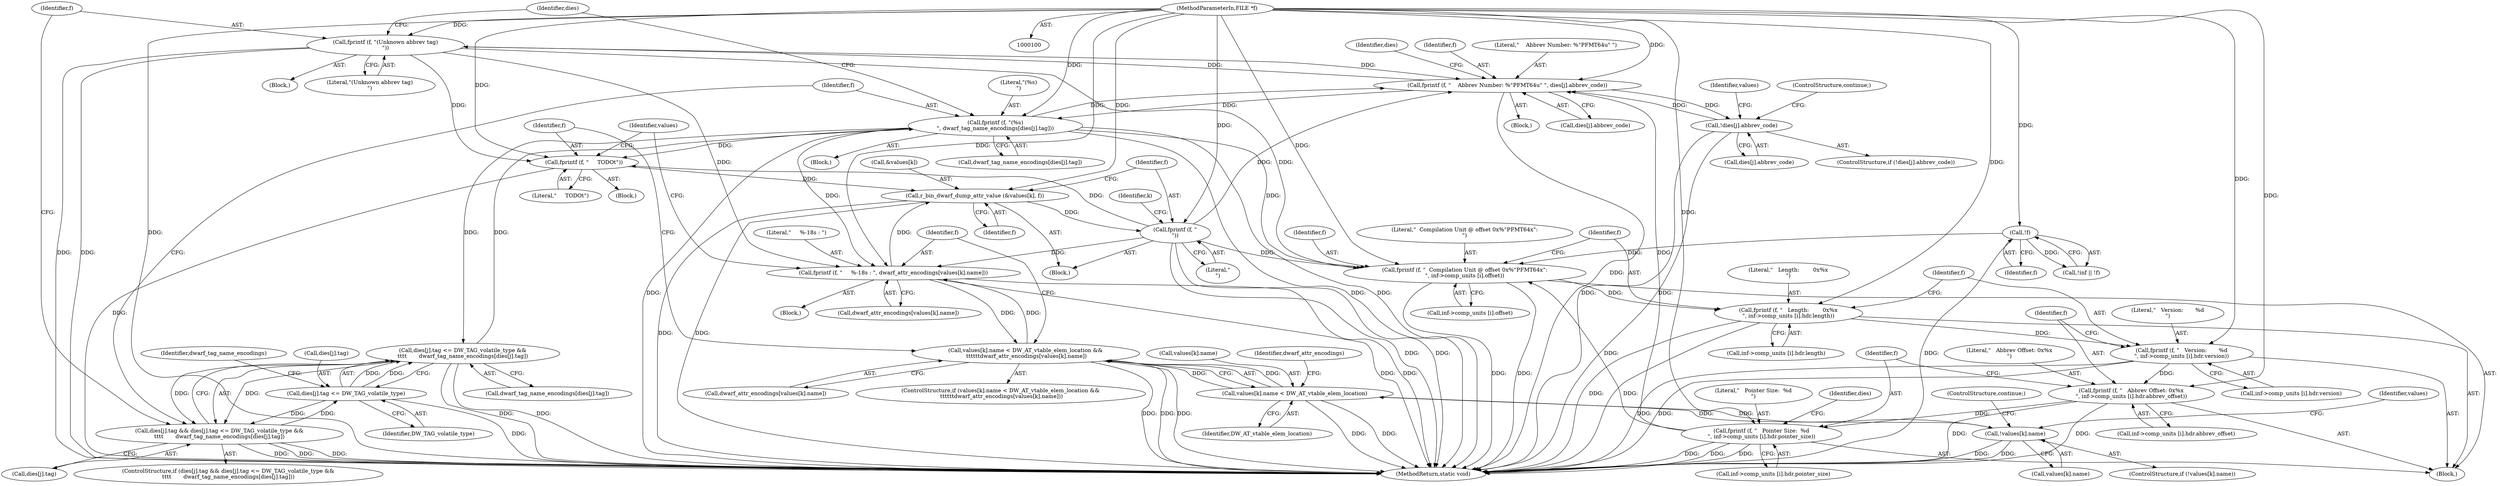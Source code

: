 digraph "1_radare2_2ca9ab45891b6ae8e32b6c28c81eebca059cbe5d@API" {
"1000255" [label="(Call,fprintf (f, \"(Unknown abbrev tag)\n\"))"];
"1000212" [label="(Call,fprintf (f, \"    Abbrev Number: %\"PFMT64u\" \", dies[j].abbrev_code))"];
"1000175" [label="(Call,fprintf (f, \"   Pointer Size:  %d\n\", inf->comp_units [i].hdr.pointer_size))"];
"1000163" [label="(Call,fprintf (f, \"   Abbrev Offset: 0x%x\n\", inf->comp_units [i].hdr.abbrev_offset))"];
"1000151" [label="(Call,fprintf (f, \"   Version:       %d\n\", inf->comp_units [i].hdr.version))"];
"1000139" [label="(Call,fprintf (f, \"   Length:        0x%x\n\", inf->comp_units [i].hdr.length))"];
"1000129" [label="(Call,fprintf (f, \"  Compilation Unit @ offset 0x%\"PFMT64x\":\n\", inf->comp_units [i].offset))"];
"1000113" [label="(Call,!f)"];
"1000101" [label="(MethodParameterIn,FILE *f)"];
"1000243" [label="(Call,fprintf (f, \"(%s)\n\", dwarf_tag_name_encodings[dies[j].tag]))"];
"1000227" [label="(Call,dies[j].tag <= DW_TAG_volatile_type &&\n\t\t\t\t       dwarf_tag_name_encodings[dies[j].tag])"];
"1000228" [label="(Call,dies[j].tag <= DW_TAG_volatile_type)"];
"1000221" [label="(Call,dies[j].tag && dies[j].tag <= DW_TAG_volatile_type &&\n\t\t\t\t       dwarf_tag_name_encodings[dies[j].tag])"];
"1000255" [label="(Call,fprintf (f, \"(Unknown abbrev tag)\n\"))"];
"1000334" [label="(Call,fprintf (f, \"\n\"))"];
"1000328" [label="(Call,r_bin_dwarf_dump_attr_value (&values[k], f))"];
"1000325" [label="(Call,fprintf (f, \"     TODO\t\"))"];
"1000313" [label="(Call,fprintf (f, \"     %-18s : \", dwarf_attr_encodings[values[k].name]))"];
"1000297" [label="(Call,values[k].name < DW_AT_vtable_elem_location &&\n \t\t\t\t\t\tdwarf_attr_encodings[values[k].name])"];
"1000298" [label="(Call,values[k].name < DW_AT_vtable_elem_location)"];
"1000289" [label="(Call,!values[k].name)"];
"1000259" [label="(Call,!dies[j].abbrev_code)"];
"1000175" [label="(Call,fprintf (f, \"   Pointer Size:  %d\n\", inf->comp_units [i].hdr.pointer_size))"];
"1000141" [label="(Literal,\"   Length:        0x%x\n\")"];
"1000295" [label="(ControlStructure,continue;)"];
"1000305" [label="(Call,dwarf_attr_encodings[values[k].name])"];
"1000177" [label="(Literal,\"   Pointer Size:  %d\n\")"];
"1000235" [label="(Call,dwarf_tag_name_encodings[dies[j].tag])"];
"1000254" [label="(Block,)"];
"1000140" [label="(Identifier,f)"];
"1000246" [label="(Call,dwarf_tag_name_encodings[dies[j].tag])"];
"1000213" [label="(Identifier,f)"];
"1000256" [label="(Identifier,f)"];
"1000312" [label="(Block,)"];
"1000212" [label="(Call,fprintf (f, \"    Abbrev Number: %\"PFMT64u\" \", dies[j].abbrev_code))"];
"1000220" [label="(ControlStructure,if (dies[j].tag && dies[j].tag <= DW_TAG_volatile_type &&\n\t\t\t\t       dwarf_tag_name_encodings[dies[j].tag]))"];
"1000242" [label="(Block,)"];
"1000234" [label="(Identifier,DW_TAG_volatile_type)"];
"1000336" [label="(Literal,\"\n\")"];
"1000288" [label="(ControlStructure,if (!values[k].name))"];
"1000214" [label="(Literal,\"    Abbrev Number: %\"PFMT64u\" \")"];
"1000325" [label="(Call,fprintf (f, \"     TODO\t\"))"];
"1000151" [label="(Call,fprintf (f, \"   Version:       %d\n\", inf->comp_units [i].hdr.version))"];
"1000326" [label="(Identifier,f)"];
"1000296" [label="(ControlStructure,if (values[k].name < DW_AT_vtable_elem_location &&\n \t\t\t\t\t\tdwarf_attr_encodings[values[k].name]))"];
"1000331" [label="(Identifier,values)"];
"1000333" [label="(Identifier,f)"];
"1000334" [label="(Call,fprintf (f, \"\n\"))"];
"1000128" [label="(Block,)"];
"1000298" [label="(Call,values[k].name < DW_AT_vtable_elem_location)"];
"1000131" [label="(Literal,\"  Compilation Unit @ offset 0x%\"PFMT64x\":\n\")"];
"1000258" [label="(ControlStructure,if (!dies[j].abbrev_code))"];
"1000165" [label="(Literal,\"   Abbrev Offset: 0x%x\n\")"];
"1000304" [label="(Identifier,DW_AT_vtable_elem_location)"];
"1000337" [label="(MethodReturn,static void)"];
"1000101" [label="(MethodParameterIn,FILE *f)"];
"1000324" [label="(Block,)"];
"1000314" [label="(Identifier,f)"];
"1000164" [label="(Identifier,f)"];
"1000227" [label="(Call,dies[j].tag <= DW_TAG_volatile_type &&\n\t\t\t\t       dwarf_tag_name_encodings[dies[j].tag])"];
"1000236" [label="(Identifier,dwarf_tag_name_encodings)"];
"1000154" [label="(Call,inf->comp_units [i].hdr.version)"];
"1000142" [label="(Call,inf->comp_units [i].hdr.length)"];
"1000166" [label="(Call,inf->comp_units [i].hdr.abbrev_offset)"];
"1000110" [label="(Call,!inf || !f)"];
"1000244" [label="(Identifier,f)"];
"1000130" [label="(Identifier,f)"];
"1000260" [label="(Call,dies[j].abbrev_code)"];
"1000245" [label="(Literal,\"(%s)\n\")"];
"1000313" [label="(Call,fprintf (f, \"     %-18s : \", dwarf_attr_encodings[values[k].name]))"];
"1000287" [label="(Block,)"];
"1000229" [label="(Call,dies[j].tag)"];
"1000335" [label="(Identifier,f)"];
"1000328" [label="(Call,r_bin_dwarf_dump_attr_value (&values[k], f))"];
"1000301" [label="(Identifier,values)"];
"1000113" [label="(Call,!f)"];
"1000327" [label="(Literal,\"     TODO\t\")"];
"1000224" [label="(Identifier,dies)"];
"1000211" [label="(Block,)"];
"1000132" [label="(Call,inf->comp_units [i].offset)"];
"1000222" [label="(Call,dies[j].tag)"];
"1000266" [label="(ControlStructure,continue;)"];
"1000289" [label="(Call,!values[k].name)"];
"1000176" [label="(Identifier,f)"];
"1000315" [label="(Literal,\"     %-18s : \")"];
"1000139" [label="(Call,fprintf (f, \"   Length:        0x%x\n\", inf->comp_units [i].hdr.length))"];
"1000153" [label="(Literal,\"   Version:       %d\n\")"];
"1000228" [label="(Call,dies[j].tag <= DW_TAG_volatile_type)"];
"1000221" [label="(Call,dies[j].tag && dies[j].tag <= DW_TAG_volatile_type &&\n\t\t\t\t       dwarf_tag_name_encodings[dies[j].tag])"];
"1000215" [label="(Call,dies[j].abbrev_code)"];
"1000114" [label="(Identifier,f)"];
"1000243" [label="(Call,fprintf (f, \"(%s)\n\", dwarf_tag_name_encodings[dies[j].tag]))"];
"1000257" [label="(Literal,\"(Unknown abbrev tag)\n\")"];
"1000262" [label="(Identifier,dies)"];
"1000299" [label="(Call,values[k].name)"];
"1000152" [label="(Identifier,f)"];
"1000297" [label="(Call,values[k].name < DW_AT_vtable_elem_location &&\n \t\t\t\t\t\tdwarf_attr_encodings[values[k].name])"];
"1000178" [label="(Call,inf->comp_units [i].hdr.pointer_size)"];
"1000286" [label="(Identifier,k)"];
"1000129" [label="(Call,fprintf (f, \"  Compilation Unit @ offset 0x%\"PFMT64x\":\n\", inf->comp_units [i].offset))"];
"1000306" [label="(Identifier,dwarf_attr_encodings)"];
"1000259" [label="(Call,!dies[j].abbrev_code)"];
"1000290" [label="(Call,values[k].name)"];
"1000188" [label="(Identifier,dies)"];
"1000329" [label="(Call,&values[k])"];
"1000268" [label="(Identifier,values)"];
"1000163" [label="(Call,fprintf (f, \"   Abbrev Offset: 0x%x\n\", inf->comp_units [i].hdr.abbrev_offset))"];
"1000316" [label="(Call,dwarf_attr_encodings[values[k].name])"];
"1000255" [label="(Call,fprintf (f, \"(Unknown abbrev tag)\n\"))"];
"1000255" -> "1000254"  [label="AST: "];
"1000255" -> "1000257"  [label="CFG: "];
"1000256" -> "1000255"  [label="AST: "];
"1000257" -> "1000255"  [label="AST: "];
"1000262" -> "1000255"  [label="CFG: "];
"1000255" -> "1000337"  [label="DDG: "];
"1000255" -> "1000337"  [label="DDG: "];
"1000255" -> "1000129"  [label="DDG: "];
"1000255" -> "1000212"  [label="DDG: "];
"1000212" -> "1000255"  [label="DDG: "];
"1000101" -> "1000255"  [label="DDG: "];
"1000255" -> "1000313"  [label="DDG: "];
"1000255" -> "1000325"  [label="DDG: "];
"1000212" -> "1000211"  [label="AST: "];
"1000212" -> "1000215"  [label="CFG: "];
"1000213" -> "1000212"  [label="AST: "];
"1000214" -> "1000212"  [label="AST: "];
"1000215" -> "1000212"  [label="AST: "];
"1000224" -> "1000212"  [label="CFG: "];
"1000212" -> "1000337"  [label="DDG: "];
"1000175" -> "1000212"  [label="DDG: "];
"1000243" -> "1000212"  [label="DDG: "];
"1000334" -> "1000212"  [label="DDG: "];
"1000101" -> "1000212"  [label="DDG: "];
"1000259" -> "1000212"  [label="DDG: "];
"1000212" -> "1000243"  [label="DDG: "];
"1000212" -> "1000259"  [label="DDG: "];
"1000175" -> "1000128"  [label="AST: "];
"1000175" -> "1000178"  [label="CFG: "];
"1000176" -> "1000175"  [label="AST: "];
"1000177" -> "1000175"  [label="AST: "];
"1000178" -> "1000175"  [label="AST: "];
"1000188" -> "1000175"  [label="CFG: "];
"1000175" -> "1000337"  [label="DDG: "];
"1000175" -> "1000337"  [label="DDG: "];
"1000175" -> "1000337"  [label="DDG: "];
"1000175" -> "1000129"  [label="DDG: "];
"1000163" -> "1000175"  [label="DDG: "];
"1000101" -> "1000175"  [label="DDG: "];
"1000163" -> "1000128"  [label="AST: "];
"1000163" -> "1000166"  [label="CFG: "];
"1000164" -> "1000163"  [label="AST: "];
"1000165" -> "1000163"  [label="AST: "];
"1000166" -> "1000163"  [label="AST: "];
"1000176" -> "1000163"  [label="CFG: "];
"1000163" -> "1000337"  [label="DDG: "];
"1000163" -> "1000337"  [label="DDG: "];
"1000151" -> "1000163"  [label="DDG: "];
"1000101" -> "1000163"  [label="DDG: "];
"1000151" -> "1000128"  [label="AST: "];
"1000151" -> "1000154"  [label="CFG: "];
"1000152" -> "1000151"  [label="AST: "];
"1000153" -> "1000151"  [label="AST: "];
"1000154" -> "1000151"  [label="AST: "];
"1000164" -> "1000151"  [label="CFG: "];
"1000151" -> "1000337"  [label="DDG: "];
"1000151" -> "1000337"  [label="DDG: "];
"1000139" -> "1000151"  [label="DDG: "];
"1000101" -> "1000151"  [label="DDG: "];
"1000139" -> "1000128"  [label="AST: "];
"1000139" -> "1000142"  [label="CFG: "];
"1000140" -> "1000139"  [label="AST: "];
"1000141" -> "1000139"  [label="AST: "];
"1000142" -> "1000139"  [label="AST: "];
"1000152" -> "1000139"  [label="CFG: "];
"1000139" -> "1000337"  [label="DDG: "];
"1000139" -> "1000337"  [label="DDG: "];
"1000129" -> "1000139"  [label="DDG: "];
"1000101" -> "1000139"  [label="DDG: "];
"1000129" -> "1000128"  [label="AST: "];
"1000129" -> "1000132"  [label="CFG: "];
"1000130" -> "1000129"  [label="AST: "];
"1000131" -> "1000129"  [label="AST: "];
"1000132" -> "1000129"  [label="AST: "];
"1000140" -> "1000129"  [label="CFG: "];
"1000129" -> "1000337"  [label="DDG: "];
"1000129" -> "1000337"  [label="DDG: "];
"1000113" -> "1000129"  [label="DDG: "];
"1000243" -> "1000129"  [label="DDG: "];
"1000334" -> "1000129"  [label="DDG: "];
"1000101" -> "1000129"  [label="DDG: "];
"1000113" -> "1000110"  [label="AST: "];
"1000113" -> "1000114"  [label="CFG: "];
"1000114" -> "1000113"  [label="AST: "];
"1000110" -> "1000113"  [label="CFG: "];
"1000113" -> "1000337"  [label="DDG: "];
"1000113" -> "1000110"  [label="DDG: "];
"1000101" -> "1000113"  [label="DDG: "];
"1000101" -> "1000100"  [label="AST: "];
"1000101" -> "1000337"  [label="DDG: "];
"1000101" -> "1000243"  [label="DDG: "];
"1000101" -> "1000313"  [label="DDG: "];
"1000101" -> "1000325"  [label="DDG: "];
"1000101" -> "1000328"  [label="DDG: "];
"1000101" -> "1000334"  [label="DDG: "];
"1000243" -> "1000242"  [label="AST: "];
"1000243" -> "1000246"  [label="CFG: "];
"1000244" -> "1000243"  [label="AST: "];
"1000245" -> "1000243"  [label="AST: "];
"1000246" -> "1000243"  [label="AST: "];
"1000262" -> "1000243"  [label="CFG: "];
"1000243" -> "1000337"  [label="DDG: "];
"1000243" -> "1000337"  [label="DDG: "];
"1000243" -> "1000337"  [label="DDG: "];
"1000243" -> "1000227"  [label="DDG: "];
"1000227" -> "1000243"  [label="DDG: "];
"1000243" -> "1000313"  [label="DDG: "];
"1000243" -> "1000325"  [label="DDG: "];
"1000227" -> "1000221"  [label="AST: "];
"1000227" -> "1000228"  [label="CFG: "];
"1000227" -> "1000235"  [label="CFG: "];
"1000228" -> "1000227"  [label="AST: "];
"1000235" -> "1000227"  [label="AST: "];
"1000221" -> "1000227"  [label="CFG: "];
"1000227" -> "1000337"  [label="DDG: "];
"1000227" -> "1000337"  [label="DDG: "];
"1000227" -> "1000221"  [label="DDG: "];
"1000227" -> "1000221"  [label="DDG: "];
"1000228" -> "1000227"  [label="DDG: "];
"1000228" -> "1000227"  [label="DDG: "];
"1000228" -> "1000234"  [label="CFG: "];
"1000229" -> "1000228"  [label="AST: "];
"1000234" -> "1000228"  [label="AST: "];
"1000236" -> "1000228"  [label="CFG: "];
"1000228" -> "1000337"  [label="DDG: "];
"1000228" -> "1000221"  [label="DDG: "];
"1000221" -> "1000228"  [label="DDG: "];
"1000221" -> "1000220"  [label="AST: "];
"1000221" -> "1000222"  [label="CFG: "];
"1000222" -> "1000221"  [label="AST: "];
"1000244" -> "1000221"  [label="CFG: "];
"1000256" -> "1000221"  [label="CFG: "];
"1000221" -> "1000337"  [label="DDG: "];
"1000221" -> "1000337"  [label="DDG: "];
"1000221" -> "1000337"  [label="DDG: "];
"1000334" -> "1000287"  [label="AST: "];
"1000334" -> "1000336"  [label="CFG: "];
"1000335" -> "1000334"  [label="AST: "];
"1000336" -> "1000334"  [label="AST: "];
"1000286" -> "1000334"  [label="CFG: "];
"1000334" -> "1000337"  [label="DDG: "];
"1000334" -> "1000337"  [label="DDG: "];
"1000334" -> "1000313"  [label="DDG: "];
"1000334" -> "1000325"  [label="DDG: "];
"1000328" -> "1000334"  [label="DDG: "];
"1000328" -> "1000287"  [label="AST: "];
"1000328" -> "1000333"  [label="CFG: "];
"1000329" -> "1000328"  [label="AST: "];
"1000333" -> "1000328"  [label="AST: "];
"1000335" -> "1000328"  [label="CFG: "];
"1000328" -> "1000337"  [label="DDG: "];
"1000328" -> "1000337"  [label="DDG: "];
"1000325" -> "1000328"  [label="DDG: "];
"1000313" -> "1000328"  [label="DDG: "];
"1000325" -> "1000324"  [label="AST: "];
"1000325" -> "1000327"  [label="CFG: "];
"1000326" -> "1000325"  [label="AST: "];
"1000327" -> "1000325"  [label="AST: "];
"1000331" -> "1000325"  [label="CFG: "];
"1000325" -> "1000337"  [label="DDG: "];
"1000313" -> "1000312"  [label="AST: "];
"1000313" -> "1000316"  [label="CFG: "];
"1000314" -> "1000313"  [label="AST: "];
"1000315" -> "1000313"  [label="AST: "];
"1000316" -> "1000313"  [label="AST: "];
"1000331" -> "1000313"  [label="CFG: "];
"1000313" -> "1000337"  [label="DDG: "];
"1000313" -> "1000337"  [label="DDG: "];
"1000313" -> "1000297"  [label="DDG: "];
"1000297" -> "1000313"  [label="DDG: "];
"1000297" -> "1000296"  [label="AST: "];
"1000297" -> "1000298"  [label="CFG: "];
"1000297" -> "1000305"  [label="CFG: "];
"1000298" -> "1000297"  [label="AST: "];
"1000305" -> "1000297"  [label="AST: "];
"1000314" -> "1000297"  [label="CFG: "];
"1000326" -> "1000297"  [label="CFG: "];
"1000297" -> "1000337"  [label="DDG: "];
"1000297" -> "1000337"  [label="DDG: "];
"1000297" -> "1000337"  [label="DDG: "];
"1000298" -> "1000297"  [label="DDG: "];
"1000298" -> "1000297"  [label="DDG: "];
"1000298" -> "1000304"  [label="CFG: "];
"1000299" -> "1000298"  [label="AST: "];
"1000304" -> "1000298"  [label="AST: "];
"1000306" -> "1000298"  [label="CFG: "];
"1000298" -> "1000337"  [label="DDG: "];
"1000298" -> "1000337"  [label="DDG: "];
"1000298" -> "1000289"  [label="DDG: "];
"1000289" -> "1000298"  [label="DDG: "];
"1000289" -> "1000288"  [label="AST: "];
"1000289" -> "1000290"  [label="CFG: "];
"1000290" -> "1000289"  [label="AST: "];
"1000295" -> "1000289"  [label="CFG: "];
"1000301" -> "1000289"  [label="CFG: "];
"1000289" -> "1000337"  [label="DDG: "];
"1000289" -> "1000337"  [label="DDG: "];
"1000259" -> "1000258"  [label="AST: "];
"1000259" -> "1000260"  [label="CFG: "];
"1000260" -> "1000259"  [label="AST: "];
"1000266" -> "1000259"  [label="CFG: "];
"1000268" -> "1000259"  [label="CFG: "];
"1000259" -> "1000337"  [label="DDG: "];
"1000259" -> "1000337"  [label="DDG: "];
}
